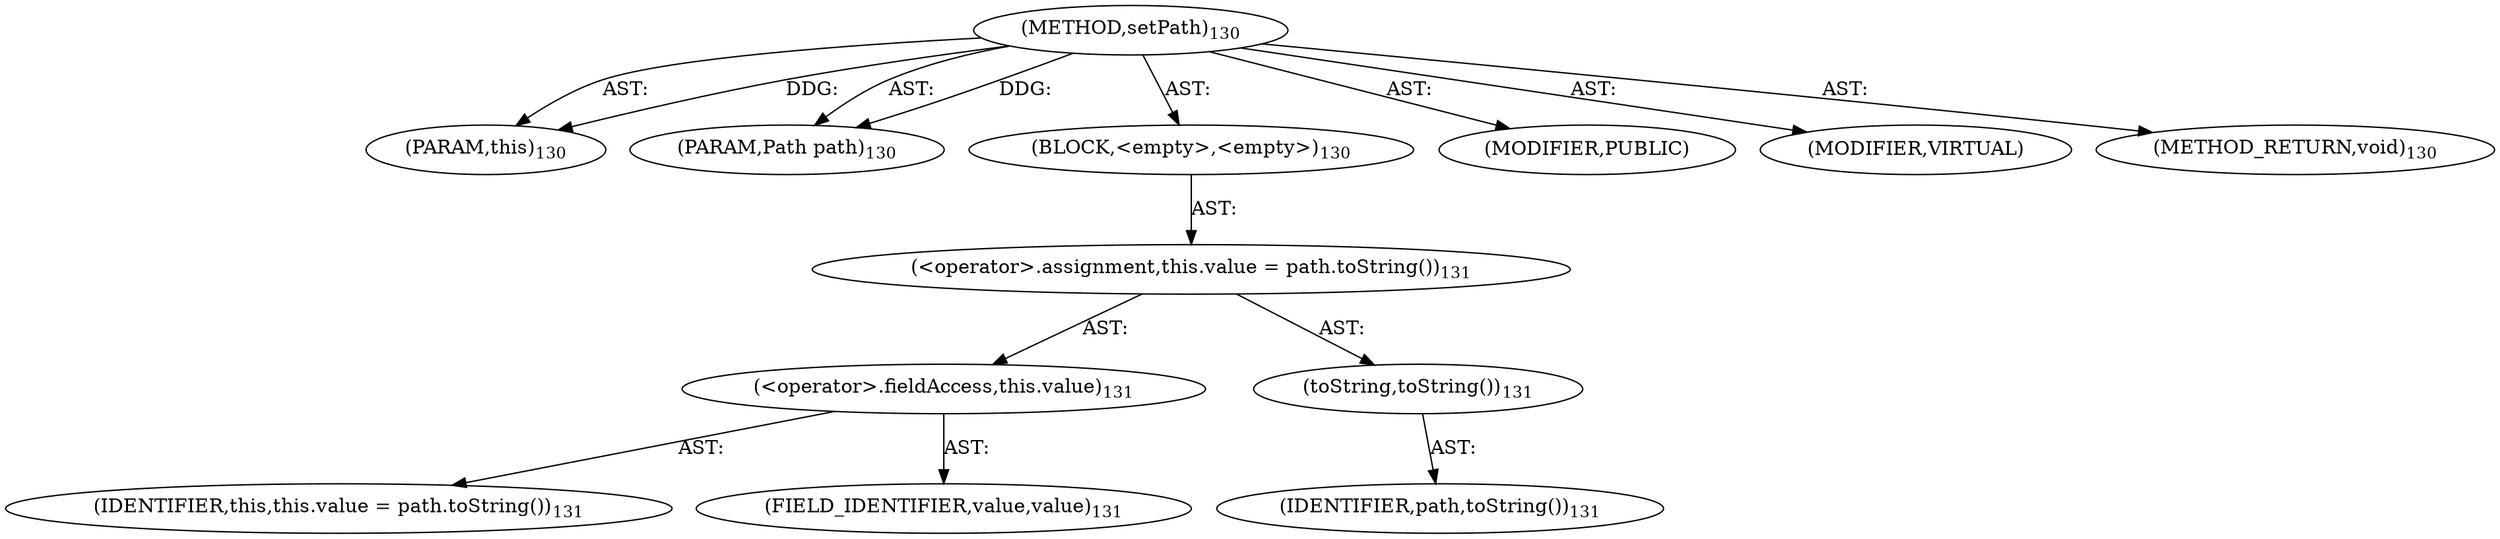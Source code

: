 digraph "setPath" {  
"111669149701" [label = <(METHOD,setPath)<SUB>130</SUB>> ]
"115964116996" [label = <(PARAM,this)<SUB>130</SUB>> ]
"115964117001" [label = <(PARAM,Path path)<SUB>130</SUB>> ]
"25769803781" [label = <(BLOCK,&lt;empty&gt;,&lt;empty&gt;)<SUB>130</SUB>> ]
"30064771079" [label = <(&lt;operator&gt;.assignment,this.value = path.toString())<SUB>131</SUB>> ]
"30064771080" [label = <(&lt;operator&gt;.fieldAccess,this.value)<SUB>131</SUB>> ]
"68719476740" [label = <(IDENTIFIER,this,this.value = path.toString())<SUB>131</SUB>> ]
"55834574852" [label = <(FIELD_IDENTIFIER,value,value)<SUB>131</SUB>> ]
"30064771081" [label = <(toString,toString())<SUB>131</SUB>> ]
"68719476745" [label = <(IDENTIFIER,path,toString())<SUB>131</SUB>> ]
"133143986189" [label = <(MODIFIER,PUBLIC)> ]
"133143986190" [label = <(MODIFIER,VIRTUAL)> ]
"128849018885" [label = <(METHOD_RETURN,void)<SUB>130</SUB>> ]
  "111669149701" -> "115964116996"  [ label = "AST: "] 
  "111669149701" -> "115964117001"  [ label = "AST: "] 
  "111669149701" -> "25769803781"  [ label = "AST: "] 
  "111669149701" -> "133143986189"  [ label = "AST: "] 
  "111669149701" -> "133143986190"  [ label = "AST: "] 
  "111669149701" -> "128849018885"  [ label = "AST: "] 
  "25769803781" -> "30064771079"  [ label = "AST: "] 
  "30064771079" -> "30064771080"  [ label = "AST: "] 
  "30064771079" -> "30064771081"  [ label = "AST: "] 
  "30064771080" -> "68719476740"  [ label = "AST: "] 
  "30064771080" -> "55834574852"  [ label = "AST: "] 
  "30064771081" -> "68719476745"  [ label = "AST: "] 
  "111669149701" -> "115964116996"  [ label = "DDG: "] 
  "111669149701" -> "115964117001"  [ label = "DDG: "] 
}
